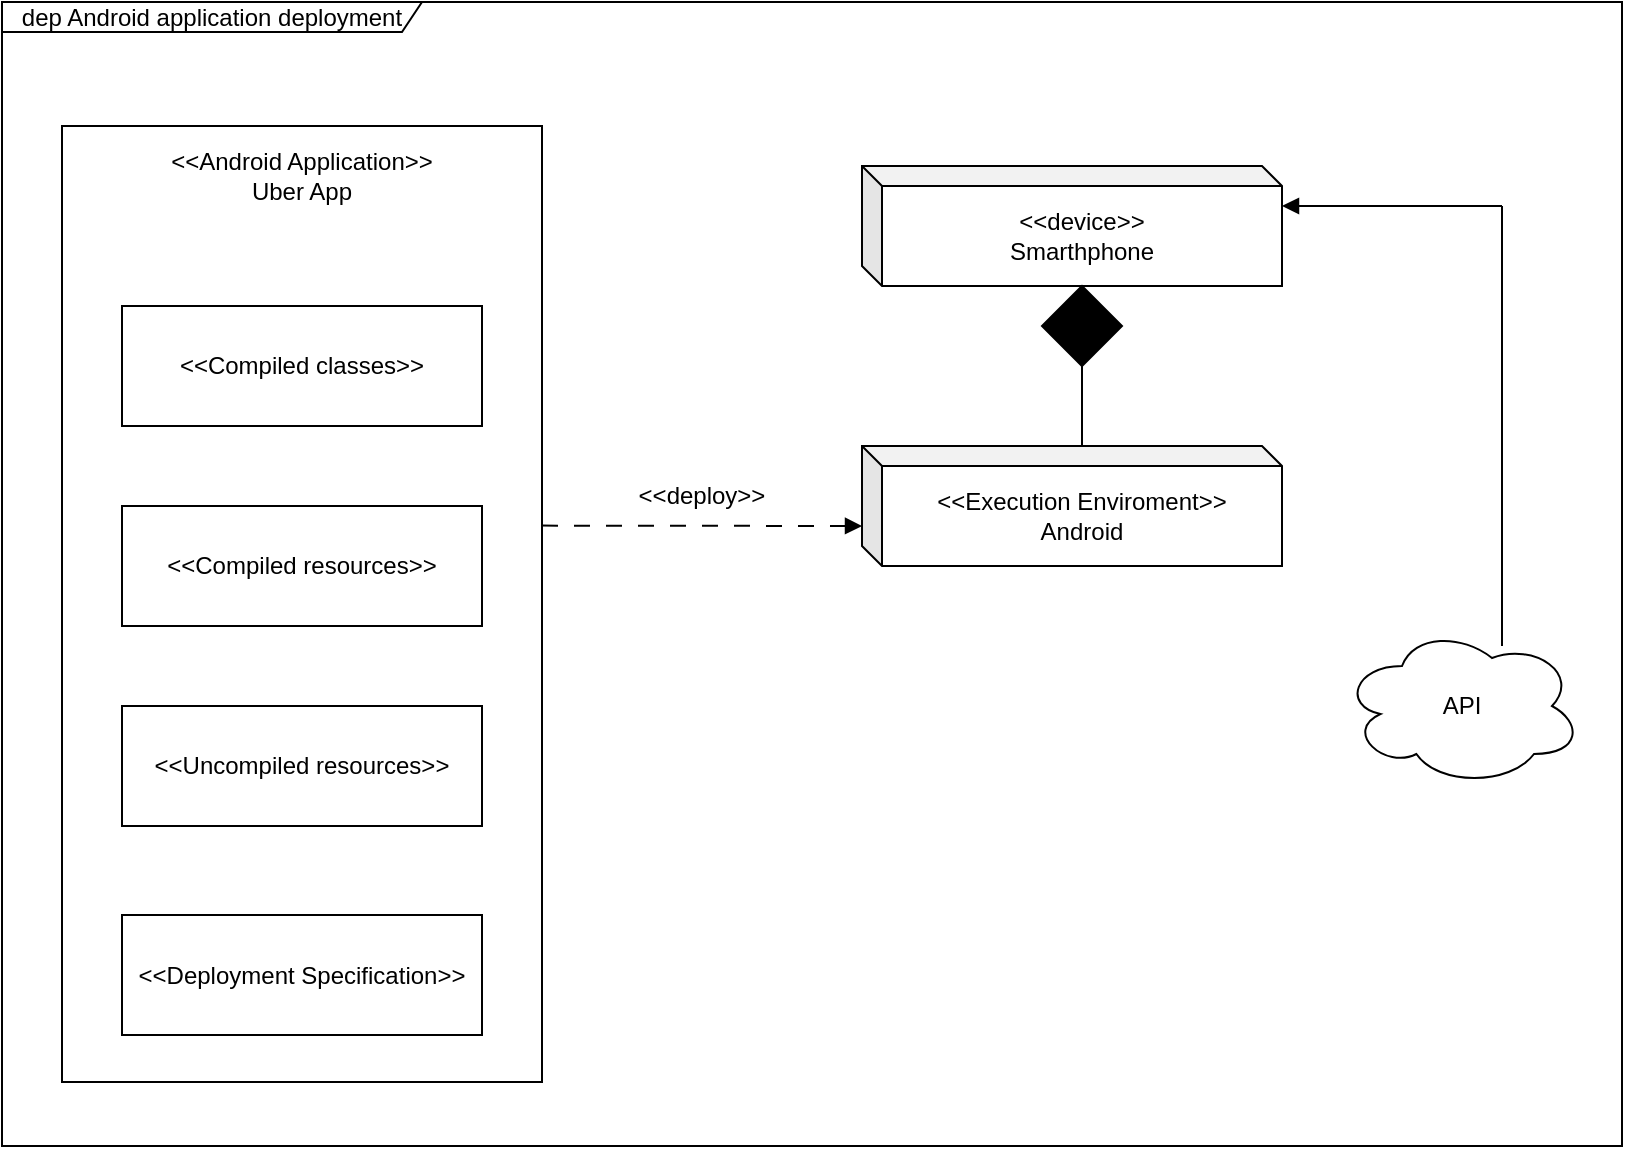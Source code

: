 <mxfile version="21.6.9" type="device">
  <diagram name="Página-1" id="pHZy5_c9Cu2xPbC_FlRm">
    <mxGraphModel dx="1434" dy="758" grid="1" gridSize="10" guides="1" tooltips="1" connect="1" arrows="1" fold="1" page="1" pageScale="1" pageWidth="827" pageHeight="1169" math="0" shadow="0">
      <root>
        <mxCell id="0" />
        <mxCell id="1" parent="0" />
        <mxCell id="_SvU36llIl2G_m_qo7sy-2" value="dep Android application deployment" style="shape=umlFrame;whiteSpace=wrap;html=1;pointerEvents=0;recursiveResize=0;container=1;collapsible=0;width=210;height=15;" vertex="1" parent="1">
          <mxGeometry x="10" y="98" width="810" height="572" as="geometry" />
        </mxCell>
        <mxCell id="_SvU36llIl2G_m_qo7sy-6" value="" style="rounded=0;whiteSpace=wrap;html=1;" vertex="1" parent="_SvU36llIl2G_m_qo7sy-2">
          <mxGeometry x="30" y="62" width="240" height="478" as="geometry" />
        </mxCell>
        <mxCell id="_SvU36llIl2G_m_qo7sy-7" value="&amp;lt;&amp;lt;Compiled classes&amp;gt;&amp;gt;" style="rounded=0;whiteSpace=wrap;html=1;" vertex="1" parent="_SvU36llIl2G_m_qo7sy-2">
          <mxGeometry x="60" y="152" width="180" height="60" as="geometry" />
        </mxCell>
        <mxCell id="_SvU36llIl2G_m_qo7sy-11" value="&amp;lt;&amp;lt;Compiled resources&amp;gt;&amp;gt;" style="rounded=0;whiteSpace=wrap;html=1;" vertex="1" parent="_SvU36llIl2G_m_qo7sy-2">
          <mxGeometry x="60" y="252" width="180" height="60" as="geometry" />
        </mxCell>
        <mxCell id="_SvU36llIl2G_m_qo7sy-12" value="&amp;lt;&amp;lt;Uncompiled resources&amp;gt;&amp;gt;" style="rounded=0;whiteSpace=wrap;html=1;" vertex="1" parent="_SvU36llIl2G_m_qo7sy-2">
          <mxGeometry x="60" y="352" width="180" height="60" as="geometry" />
        </mxCell>
        <mxCell id="_SvU36llIl2G_m_qo7sy-13" value="&amp;lt;&amp;lt;Deployment Specification&amp;gt;&amp;gt;" style="rounded=0;whiteSpace=wrap;html=1;" vertex="1" parent="_SvU36llIl2G_m_qo7sy-2">
          <mxGeometry x="60" y="456.5" width="180" height="60" as="geometry" />
        </mxCell>
        <mxCell id="_SvU36llIl2G_m_qo7sy-14" value="&amp;lt;&amp;lt;Android Application&amp;gt;&amp;gt; Uber App" style="text;html=1;strokeColor=none;fillColor=none;align=center;verticalAlign=middle;whiteSpace=wrap;rounded=0;" vertex="1" parent="_SvU36llIl2G_m_qo7sy-2">
          <mxGeometry x="80" y="72" width="140" height="30" as="geometry" />
        </mxCell>
        <mxCell id="_SvU36llIl2G_m_qo7sy-15" value="&amp;lt;&amp;lt;device&amp;gt;&amp;gt;&lt;br&gt;Smarthphone" style="shape=cube;whiteSpace=wrap;html=1;boundedLbl=1;backgroundOutline=1;darkOpacity=0.05;darkOpacity2=0.1;size=10;" vertex="1" parent="_SvU36llIl2G_m_qo7sy-2">
          <mxGeometry x="430" y="82" width="210" height="60" as="geometry" />
        </mxCell>
        <mxCell id="_SvU36llIl2G_m_qo7sy-16" value="&amp;lt;&amp;lt;Execution Enviroment&amp;gt;&amp;gt;&lt;br&gt;Android" style="shape=cube;whiteSpace=wrap;html=1;boundedLbl=1;backgroundOutline=1;darkOpacity=0.05;darkOpacity2=0.1;size=10;" vertex="1" parent="_SvU36llIl2G_m_qo7sy-2">
          <mxGeometry x="430" y="222" width="210" height="60" as="geometry" />
        </mxCell>
        <mxCell id="_SvU36llIl2G_m_qo7sy-19" value="" style="endArrow=block;html=1;rounded=0;dashed=1;dashPattern=8 8;endFill=1;exitX=1;exitY=0.418;exitDx=0;exitDy=0;exitPerimeter=0;" edge="1" parent="_SvU36llIl2G_m_qo7sy-2" source="_SvU36llIl2G_m_qo7sy-6">
          <mxGeometry width="50" height="50" relative="1" as="geometry">
            <mxPoint x="320" y="262" as="sourcePoint" />
            <mxPoint x="430" y="262" as="targetPoint" />
          </mxGeometry>
        </mxCell>
        <mxCell id="_SvU36llIl2G_m_qo7sy-20" value="" style="endArrow=none;html=1;rounded=0;" edge="1" parent="_SvU36llIl2G_m_qo7sy-2">
          <mxGeometry width="50" height="50" relative="1" as="geometry">
            <mxPoint x="540" y="182" as="sourcePoint" />
            <mxPoint x="540" y="222" as="targetPoint" />
          </mxGeometry>
        </mxCell>
        <mxCell id="_SvU36llIl2G_m_qo7sy-21" value="" style="rhombus;whiteSpace=wrap;html=1;fillColor=#000000;" vertex="1" parent="_SvU36llIl2G_m_qo7sy-2">
          <mxGeometry x="520" y="142" width="40" height="40" as="geometry" />
        </mxCell>
        <mxCell id="_SvU36llIl2G_m_qo7sy-22" value="&amp;lt;&amp;lt;deploy&amp;gt;&amp;gt;" style="text;html=1;strokeColor=none;fillColor=none;align=center;verticalAlign=middle;whiteSpace=wrap;rounded=0;" vertex="1" parent="_SvU36llIl2G_m_qo7sy-2">
          <mxGeometry x="320" y="232" width="60" height="30" as="geometry" />
        </mxCell>
        <mxCell id="_SvU36llIl2G_m_qo7sy-25" value="API" style="ellipse;shape=cloud;whiteSpace=wrap;html=1;" vertex="1" parent="_SvU36llIl2G_m_qo7sy-2">
          <mxGeometry x="670" y="312" width="120" height="80" as="geometry" />
        </mxCell>
        <mxCell id="_SvU36llIl2G_m_qo7sy-23" value="" style="endArrow=none;html=1;rounded=0;" edge="1" parent="_SvU36llIl2G_m_qo7sy-2">
          <mxGeometry width="50" height="50" relative="1" as="geometry">
            <mxPoint x="750" y="102" as="sourcePoint" />
            <mxPoint x="750" y="322" as="targetPoint" />
          </mxGeometry>
        </mxCell>
        <mxCell id="_SvU36llIl2G_m_qo7sy-26" value="" style="endArrow=block;html=1;rounded=0;endFill=1;" edge="1" parent="_SvU36llIl2G_m_qo7sy-2">
          <mxGeometry width="50" height="50" relative="1" as="geometry">
            <mxPoint x="750" y="102" as="sourcePoint" />
            <mxPoint x="640" y="102" as="targetPoint" />
          </mxGeometry>
        </mxCell>
      </root>
    </mxGraphModel>
  </diagram>
</mxfile>
